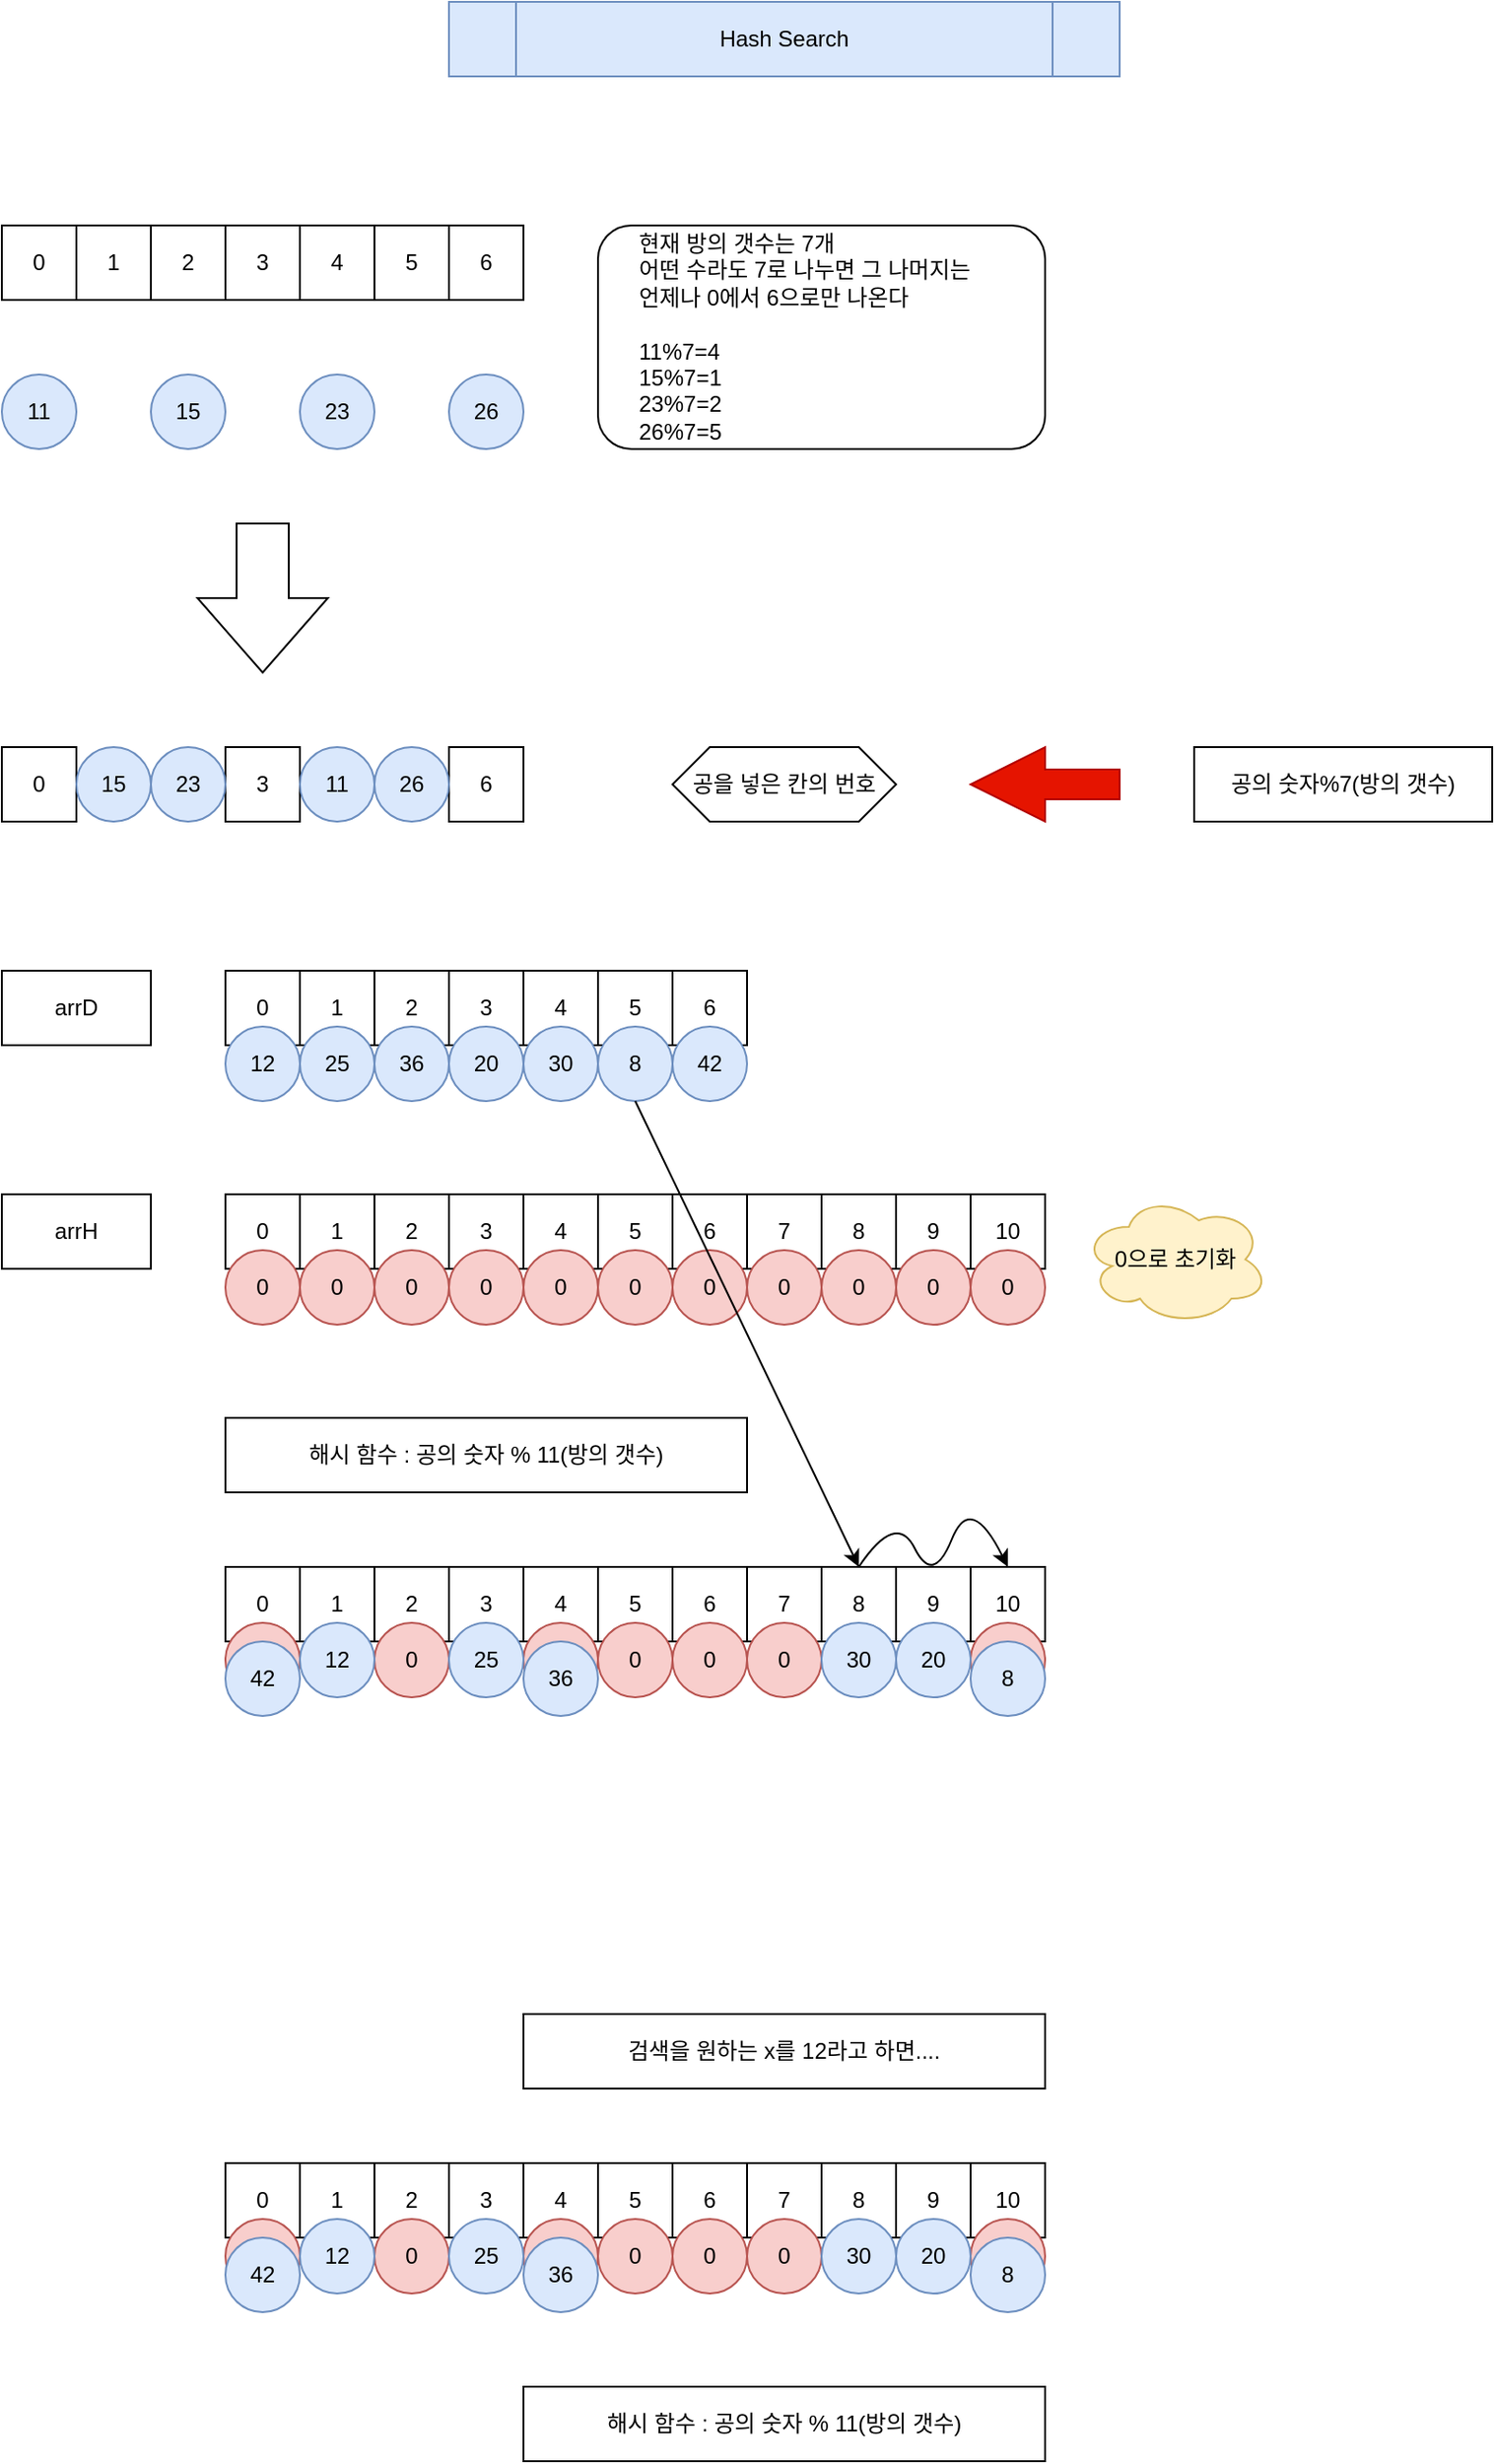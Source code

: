 <mxfile version="19.0.3" type="device"><diagram id="kRi8EClcnDibl0BN9ets" name="Page-1"><mxGraphModel dx="917" dy="857" grid="1" gridSize="10" guides="1" tooltips="1" connect="1" arrows="1" fold="1" page="1" pageScale="1" pageWidth="850" pageHeight="1100" math="0" shadow="0"><root><mxCell id="0"/><mxCell id="1" parent="0"/><mxCell id="p875rqfp5YZ8xnqABuhy-3" value="Hash Search" style="shape=process;whiteSpace=wrap;html=1;backgroundOutline=1;fillColor=#dae8fc;strokeColor=#6c8ebf;" parent="1" vertex="1"><mxGeometry x="280" y="40" width="360" height="40" as="geometry"/></mxCell><mxCell id="p875rqfp5YZ8xnqABuhy-5" value="0" style="whiteSpace=wrap;html=1;aspect=fixed;" parent="1" vertex="1"><mxGeometry x="40" y="160" width="40" height="40" as="geometry"/></mxCell><mxCell id="p875rqfp5YZ8xnqABuhy-6" value="1" style="whiteSpace=wrap;html=1;aspect=fixed;" parent="1" vertex="1"><mxGeometry x="80" y="160" width="40" height="40" as="geometry"/></mxCell><mxCell id="p875rqfp5YZ8xnqABuhy-7" value="2" style="whiteSpace=wrap;html=1;aspect=fixed;" parent="1" vertex="1"><mxGeometry x="120" y="160" width="40" height="40" as="geometry"/></mxCell><mxCell id="p875rqfp5YZ8xnqABuhy-8" value="3" style="whiteSpace=wrap;html=1;aspect=fixed;" parent="1" vertex="1"><mxGeometry x="160" y="160" width="40" height="40" as="geometry"/></mxCell><mxCell id="p875rqfp5YZ8xnqABuhy-9" value="4" style="whiteSpace=wrap;html=1;aspect=fixed;" parent="1" vertex="1"><mxGeometry x="200" y="160" width="40" height="40" as="geometry"/></mxCell><mxCell id="p875rqfp5YZ8xnqABuhy-10" value="5" style="whiteSpace=wrap;html=1;aspect=fixed;" parent="1" vertex="1"><mxGeometry x="240" y="160" width="40" height="40" as="geometry"/></mxCell><mxCell id="p875rqfp5YZ8xnqABuhy-11" value="6" style="whiteSpace=wrap;html=1;aspect=fixed;" parent="1" vertex="1"><mxGeometry x="280" y="160" width="40" height="40" as="geometry"/></mxCell><mxCell id="p875rqfp5YZ8xnqABuhy-12" value="11" style="ellipse;whiteSpace=wrap;html=1;aspect=fixed;fillColor=#dae8fc;strokeColor=#6c8ebf;" parent="1" vertex="1"><mxGeometry x="40" y="240" width="40" height="40" as="geometry"/></mxCell><mxCell id="p875rqfp5YZ8xnqABuhy-14" value="15" style="ellipse;whiteSpace=wrap;html=1;aspect=fixed;fillColor=#dae8fc;strokeColor=#6c8ebf;" parent="1" vertex="1"><mxGeometry x="120" y="240" width="40" height="40" as="geometry"/></mxCell><mxCell id="p875rqfp5YZ8xnqABuhy-16" value="23" style="ellipse;whiteSpace=wrap;html=1;aspect=fixed;fillColor=#dae8fc;strokeColor=#6c8ebf;" parent="1" vertex="1"><mxGeometry x="200" y="240" width="40" height="40" as="geometry"/></mxCell><mxCell id="p875rqfp5YZ8xnqABuhy-18" value="26" style="ellipse;whiteSpace=wrap;html=1;aspect=fixed;fillColor=#dae8fc;strokeColor=#6c8ebf;" parent="1" vertex="1"><mxGeometry x="280" y="240" width="40" height="40" as="geometry"/></mxCell><mxCell id="p875rqfp5YZ8xnqABuhy-19" value="현재 방의 갯수는 7개&lt;br&gt;어떤 수라도 7로 나누면 그 나머지는&lt;br&gt;언제나 0에서 6으로만 나온다&lt;br&gt;&lt;br&gt;11%7=4&lt;br&gt;15%7=1&lt;br&gt;23%7=2&lt;br&gt;26%7=5" style="rounded=1;whiteSpace=wrap;html=1;align=left;spacingLeft=20;" parent="1" vertex="1"><mxGeometry x="360" y="160" width="240" height="120" as="geometry"/></mxCell><mxCell id="p875rqfp5YZ8xnqABuhy-20" value="0" style="whiteSpace=wrap;html=1;aspect=fixed;" parent="1" vertex="1"><mxGeometry x="40" y="440" width="40" height="40" as="geometry"/></mxCell><mxCell id="p875rqfp5YZ8xnqABuhy-23" value="3" style="whiteSpace=wrap;html=1;aspect=fixed;" parent="1" vertex="1"><mxGeometry x="160" y="440" width="40" height="40" as="geometry"/></mxCell><mxCell id="p875rqfp5YZ8xnqABuhy-26" value="6" style="whiteSpace=wrap;html=1;aspect=fixed;" parent="1" vertex="1"><mxGeometry x="280" y="440" width="40" height="40" as="geometry"/></mxCell><mxCell id="p875rqfp5YZ8xnqABuhy-28" value="15" style="ellipse;whiteSpace=wrap;html=1;aspect=fixed;fillColor=#dae8fc;strokeColor=#6c8ebf;" parent="1" vertex="1"><mxGeometry x="80" y="440" width="40" height="40" as="geometry"/></mxCell><mxCell id="p875rqfp5YZ8xnqABuhy-29" value="11" style="ellipse;whiteSpace=wrap;html=1;aspect=fixed;fillColor=#dae8fc;strokeColor=#6c8ebf;" parent="1" vertex="1"><mxGeometry x="200" y="440" width="40" height="40" as="geometry"/></mxCell><mxCell id="p875rqfp5YZ8xnqABuhy-30" value="23" style="ellipse;whiteSpace=wrap;html=1;aspect=fixed;fillColor=#dae8fc;strokeColor=#6c8ebf;" parent="1" vertex="1"><mxGeometry x="120" y="440" width="40" height="40" as="geometry"/></mxCell><mxCell id="p875rqfp5YZ8xnqABuhy-31" value="26" style="ellipse;whiteSpace=wrap;html=1;aspect=fixed;fillColor=#dae8fc;strokeColor=#6c8ebf;" parent="1" vertex="1"><mxGeometry x="240" y="440" width="40" height="40" as="geometry"/></mxCell><mxCell id="p875rqfp5YZ8xnqABuhy-32" value="공을 넣은 칸의 번호" style="shape=hexagon;perimeter=hexagonPerimeter2;whiteSpace=wrap;html=1;fixedSize=1;" parent="1" vertex="1"><mxGeometry x="400" y="440" width="120" height="40" as="geometry"/></mxCell><mxCell id="p875rqfp5YZ8xnqABuhy-33" value="" style="html=1;shadow=0;dashed=0;align=center;verticalAlign=middle;shape=mxgraph.arrows2.arrow;dy=0.6;dx=40;direction=south;notch=0;" parent="1" vertex="1"><mxGeometry x="145" y="320" width="70" height="80" as="geometry"/></mxCell><mxCell id="p875rqfp5YZ8xnqABuhy-34" value="공의 숫자%7(방의 갯수)" style="rounded=0;whiteSpace=wrap;html=1;" parent="1" vertex="1"><mxGeometry x="680" y="440" width="160" height="40" as="geometry"/></mxCell><mxCell id="p875rqfp5YZ8xnqABuhy-35" value="" style="html=1;shadow=0;dashed=0;align=center;verticalAlign=middle;shape=mxgraph.arrows2.arrow;dy=0.6;dx=40;flipH=1;notch=0;fillColor=#e51400;strokeColor=#B20000;fontColor=#ffffff;" parent="1" vertex="1"><mxGeometry x="560" y="440" width="80" height="40" as="geometry"/></mxCell><mxCell id="p875rqfp5YZ8xnqABuhy-36" value="0" style="whiteSpace=wrap;html=1;aspect=fixed;" parent="1" vertex="1"><mxGeometry x="160" y="560" width="40" height="40" as="geometry"/></mxCell><mxCell id="p875rqfp5YZ8xnqABuhy-37" value="1" style="whiteSpace=wrap;html=1;aspect=fixed;" parent="1" vertex="1"><mxGeometry x="200" y="560" width="40" height="40" as="geometry"/></mxCell><mxCell id="p875rqfp5YZ8xnqABuhy-38" value="2" style="whiteSpace=wrap;html=1;aspect=fixed;" parent="1" vertex="1"><mxGeometry x="240" y="560" width="40" height="40" as="geometry"/></mxCell><mxCell id="p875rqfp5YZ8xnqABuhy-39" value="3" style="whiteSpace=wrap;html=1;aspect=fixed;" parent="1" vertex="1"><mxGeometry x="280" y="560" width="40" height="40" as="geometry"/></mxCell><mxCell id="p875rqfp5YZ8xnqABuhy-40" value="4" style="whiteSpace=wrap;html=1;aspect=fixed;" parent="1" vertex="1"><mxGeometry x="320" y="560" width="40" height="40" as="geometry"/></mxCell><mxCell id="p875rqfp5YZ8xnqABuhy-41" value="5" style="whiteSpace=wrap;html=1;aspect=fixed;" parent="1" vertex="1"><mxGeometry x="360" y="560" width="40" height="40" as="geometry"/></mxCell><mxCell id="p875rqfp5YZ8xnqABuhy-42" value="6" style="whiteSpace=wrap;html=1;aspect=fixed;" parent="1" vertex="1"><mxGeometry x="400" y="560" width="40" height="40" as="geometry"/></mxCell><mxCell id="p875rqfp5YZ8xnqABuhy-43" value="12" style="ellipse;whiteSpace=wrap;html=1;aspect=fixed;fillColor=#dae8fc;strokeColor=#6c8ebf;" parent="1" vertex="1"><mxGeometry x="160" y="590" width="40" height="40" as="geometry"/></mxCell><mxCell id="p875rqfp5YZ8xnqABuhy-44" value="36" style="ellipse;whiteSpace=wrap;html=1;aspect=fixed;fillColor=#dae8fc;strokeColor=#6c8ebf;" parent="1" vertex="1"><mxGeometry x="240" y="590" width="40" height="40" as="geometry"/></mxCell><mxCell id="p875rqfp5YZ8xnqABuhy-45" value="20" style="ellipse;whiteSpace=wrap;html=1;aspect=fixed;fillColor=#dae8fc;strokeColor=#6c8ebf;" parent="1" vertex="1"><mxGeometry x="280" y="590" width="40" height="40" as="geometry"/></mxCell><mxCell id="p875rqfp5YZ8xnqABuhy-46" value="30" style="ellipse;whiteSpace=wrap;html=1;aspect=fixed;fillColor=#dae8fc;strokeColor=#6c8ebf;" parent="1" vertex="1"><mxGeometry x="320" y="590" width="40" height="40" as="geometry"/></mxCell><mxCell id="p875rqfp5YZ8xnqABuhy-47" value="8" style="ellipse;whiteSpace=wrap;html=1;aspect=fixed;fillColor=#dae8fc;strokeColor=#6c8ebf;" parent="1" vertex="1"><mxGeometry x="360" y="590" width="40" height="40" as="geometry"/></mxCell><mxCell id="p875rqfp5YZ8xnqABuhy-48" value="42" style="ellipse;whiteSpace=wrap;html=1;aspect=fixed;fillColor=#dae8fc;strokeColor=#6c8ebf;" parent="1" vertex="1"><mxGeometry x="400" y="590" width="40" height="40" as="geometry"/></mxCell><mxCell id="p875rqfp5YZ8xnqABuhy-51" value="25" style="ellipse;whiteSpace=wrap;html=1;aspect=fixed;fillColor=#dae8fc;strokeColor=#6c8ebf;" parent="1" vertex="1"><mxGeometry x="200" y="590" width="40" height="40" as="geometry"/></mxCell><mxCell id="p875rqfp5YZ8xnqABuhy-53" value="arrD" style="rounded=0;whiteSpace=wrap;html=1;" parent="1" vertex="1"><mxGeometry x="40" y="560" width="80" height="40" as="geometry"/></mxCell><mxCell id="p875rqfp5YZ8xnqABuhy-55" value="arrH" style="rounded=0;whiteSpace=wrap;html=1;" parent="1" vertex="1"><mxGeometry x="40" y="680" width="80" height="40" as="geometry"/></mxCell><mxCell id="p875rqfp5YZ8xnqABuhy-56" value="0" style="whiteSpace=wrap;html=1;aspect=fixed;" parent="1" vertex="1"><mxGeometry x="160" y="680" width="40" height="40" as="geometry"/></mxCell><mxCell id="p875rqfp5YZ8xnqABuhy-57" value="1" style="whiteSpace=wrap;html=1;aspect=fixed;" parent="1" vertex="1"><mxGeometry x="200" y="680" width="40" height="40" as="geometry"/></mxCell><mxCell id="p875rqfp5YZ8xnqABuhy-58" value="2" style="whiteSpace=wrap;html=1;aspect=fixed;" parent="1" vertex="1"><mxGeometry x="240" y="680" width="40" height="40" as="geometry"/></mxCell><mxCell id="p875rqfp5YZ8xnqABuhy-59" value="3" style="whiteSpace=wrap;html=1;aspect=fixed;" parent="1" vertex="1"><mxGeometry x="280" y="680" width="40" height="40" as="geometry"/></mxCell><mxCell id="p875rqfp5YZ8xnqABuhy-60" value="4" style="whiteSpace=wrap;html=1;aspect=fixed;" parent="1" vertex="1"><mxGeometry x="320" y="680" width="40" height="40" as="geometry"/></mxCell><mxCell id="p875rqfp5YZ8xnqABuhy-61" value="5" style="whiteSpace=wrap;html=1;aspect=fixed;" parent="1" vertex="1"><mxGeometry x="360" y="680" width="40" height="40" as="geometry"/></mxCell><mxCell id="p875rqfp5YZ8xnqABuhy-62" value="6" style="whiteSpace=wrap;html=1;aspect=fixed;" parent="1" vertex="1"><mxGeometry x="400" y="680" width="40" height="40" as="geometry"/></mxCell><mxCell id="p875rqfp5YZ8xnqABuhy-63" value="7" style="whiteSpace=wrap;html=1;aspect=fixed;" parent="1" vertex="1"><mxGeometry x="440" y="680" width="40" height="40" as="geometry"/></mxCell><mxCell id="p875rqfp5YZ8xnqABuhy-64" value="8" style="whiteSpace=wrap;html=1;aspect=fixed;" parent="1" vertex="1"><mxGeometry x="480" y="680" width="40" height="40" as="geometry"/></mxCell><mxCell id="p875rqfp5YZ8xnqABuhy-65" value="9" style="whiteSpace=wrap;html=1;aspect=fixed;" parent="1" vertex="1"><mxGeometry x="520" y="680" width="40" height="40" as="geometry"/></mxCell><mxCell id="p875rqfp5YZ8xnqABuhy-66" value="10" style="whiteSpace=wrap;html=1;aspect=fixed;" parent="1" vertex="1"><mxGeometry x="560" y="680" width="40" height="40" as="geometry"/></mxCell><mxCell id="p875rqfp5YZ8xnqABuhy-70" value="0" style="ellipse;whiteSpace=wrap;html=1;aspect=fixed;fillColor=#f8cecc;strokeColor=#b85450;" parent="1" vertex="1"><mxGeometry x="160" y="710" width="40" height="40" as="geometry"/></mxCell><mxCell id="p875rqfp5YZ8xnqABuhy-71" value="0" style="ellipse;whiteSpace=wrap;html=1;aspect=fixed;fillColor=#f8cecc;strokeColor=#b85450;" parent="1" vertex="1"><mxGeometry x="200" y="710" width="40" height="40" as="geometry"/></mxCell><mxCell id="p875rqfp5YZ8xnqABuhy-72" value="0" style="ellipse;whiteSpace=wrap;html=1;aspect=fixed;fillColor=#f8cecc;strokeColor=#b85450;" parent="1" vertex="1"><mxGeometry x="240" y="710" width="40" height="40" as="geometry"/></mxCell><mxCell id="p875rqfp5YZ8xnqABuhy-73" value="0" style="ellipse;whiteSpace=wrap;html=1;aspect=fixed;fillColor=#f8cecc;strokeColor=#b85450;" parent="1" vertex="1"><mxGeometry x="280" y="710" width="40" height="40" as="geometry"/></mxCell><mxCell id="p875rqfp5YZ8xnqABuhy-78" value="0" style="ellipse;whiteSpace=wrap;html=1;aspect=fixed;fillColor=#f8cecc;strokeColor=#b85450;" parent="1" vertex="1"><mxGeometry x="320" y="710" width="40" height="40" as="geometry"/></mxCell><mxCell id="p875rqfp5YZ8xnqABuhy-79" value="0" style="ellipse;whiteSpace=wrap;html=1;aspect=fixed;fillColor=#f8cecc;strokeColor=#b85450;" parent="1" vertex="1"><mxGeometry x="360" y="710" width="40" height="40" as="geometry"/></mxCell><mxCell id="p875rqfp5YZ8xnqABuhy-80" value="0" style="ellipse;whiteSpace=wrap;html=1;aspect=fixed;fillColor=#f8cecc;strokeColor=#b85450;" parent="1" vertex="1"><mxGeometry x="400" y="710" width="40" height="40" as="geometry"/></mxCell><mxCell id="p875rqfp5YZ8xnqABuhy-81" value="0" style="ellipse;whiteSpace=wrap;html=1;aspect=fixed;fillColor=#f8cecc;strokeColor=#b85450;" parent="1" vertex="1"><mxGeometry x="440" y="710" width="40" height="40" as="geometry"/></mxCell><mxCell id="p875rqfp5YZ8xnqABuhy-82" value="0" style="ellipse;whiteSpace=wrap;html=1;aspect=fixed;fillColor=#f8cecc;strokeColor=#b85450;" parent="1" vertex="1"><mxGeometry x="480" y="710" width="40" height="40" as="geometry"/></mxCell><mxCell id="p875rqfp5YZ8xnqABuhy-83" value="0" style="ellipse;whiteSpace=wrap;html=1;aspect=fixed;fillColor=#f8cecc;strokeColor=#b85450;" parent="1" vertex="1"><mxGeometry x="520" y="710" width="40" height="40" as="geometry"/></mxCell><mxCell id="p875rqfp5YZ8xnqABuhy-84" value="0" style="ellipse;whiteSpace=wrap;html=1;aspect=fixed;fillColor=#f8cecc;strokeColor=#b85450;" parent="1" vertex="1"><mxGeometry x="560" y="710" width="40" height="40" as="geometry"/></mxCell><mxCell id="p875rqfp5YZ8xnqABuhy-86" value="0으로 초기화" style="ellipse;shape=cloud;whiteSpace=wrap;html=1;fillColor=#fff2cc;strokeColor=#d6b656;" parent="1" vertex="1"><mxGeometry x="620" y="680" width="100" height="70" as="geometry"/></mxCell><mxCell id="p875rqfp5YZ8xnqABuhy-87" value="해시 함수 : 공의 숫자 % 11(방의 갯수)" style="rounded=0;whiteSpace=wrap;html=1;" parent="1" vertex="1"><mxGeometry x="160" y="800" width="280" height="40" as="geometry"/></mxCell><mxCell id="p875rqfp5YZ8xnqABuhy-88" value="0" style="whiteSpace=wrap;html=1;aspect=fixed;" parent="1" vertex="1"><mxGeometry x="160" y="880" width="40" height="40" as="geometry"/></mxCell><mxCell id="p875rqfp5YZ8xnqABuhy-89" value="1" style="whiteSpace=wrap;html=1;aspect=fixed;" parent="1" vertex="1"><mxGeometry x="200" y="880" width="40" height="40" as="geometry"/></mxCell><mxCell id="p875rqfp5YZ8xnqABuhy-90" value="2" style="whiteSpace=wrap;html=1;aspect=fixed;" parent="1" vertex="1"><mxGeometry x="240" y="880" width="40" height="40" as="geometry"/></mxCell><mxCell id="p875rqfp5YZ8xnqABuhy-91" value="3" style="whiteSpace=wrap;html=1;aspect=fixed;" parent="1" vertex="1"><mxGeometry x="280" y="880" width="40" height="40" as="geometry"/></mxCell><mxCell id="p875rqfp5YZ8xnqABuhy-92" value="4" style="whiteSpace=wrap;html=1;aspect=fixed;" parent="1" vertex="1"><mxGeometry x="320" y="880" width="40" height="40" as="geometry"/></mxCell><mxCell id="p875rqfp5YZ8xnqABuhy-93" value="5" style="whiteSpace=wrap;html=1;aspect=fixed;" parent="1" vertex="1"><mxGeometry x="360" y="880" width="40" height="40" as="geometry"/></mxCell><mxCell id="p875rqfp5YZ8xnqABuhy-94" value="6" style="whiteSpace=wrap;html=1;aspect=fixed;" parent="1" vertex="1"><mxGeometry x="400" y="880" width="40" height="40" as="geometry"/></mxCell><mxCell id="p875rqfp5YZ8xnqABuhy-95" value="7" style="whiteSpace=wrap;html=1;aspect=fixed;" parent="1" vertex="1"><mxGeometry x="440" y="880" width="40" height="40" as="geometry"/></mxCell><mxCell id="p875rqfp5YZ8xnqABuhy-96" value="8" style="whiteSpace=wrap;html=1;aspect=fixed;" parent="1" vertex="1"><mxGeometry x="480" y="880" width="40" height="40" as="geometry"/></mxCell><mxCell id="p875rqfp5YZ8xnqABuhy-97" value="9" style="whiteSpace=wrap;html=1;aspect=fixed;" parent="1" vertex="1"><mxGeometry x="520" y="880" width="40" height="40" as="geometry"/></mxCell><mxCell id="p875rqfp5YZ8xnqABuhy-98" value="10" style="whiteSpace=wrap;html=1;aspect=fixed;" parent="1" vertex="1"><mxGeometry x="560" y="880" width="40" height="40" as="geometry"/></mxCell><mxCell id="p875rqfp5YZ8xnqABuhy-99" value="0" style="ellipse;whiteSpace=wrap;html=1;aspect=fixed;fillColor=#f8cecc;strokeColor=#b85450;" parent="1" vertex="1"><mxGeometry x="160" y="910" width="40" height="40" as="geometry"/></mxCell><mxCell id="p875rqfp5YZ8xnqABuhy-101" value="0" style="ellipse;whiteSpace=wrap;html=1;aspect=fixed;fillColor=#f8cecc;strokeColor=#b85450;" parent="1" vertex="1"><mxGeometry x="240" y="910" width="40" height="40" as="geometry"/></mxCell><mxCell id="p875rqfp5YZ8xnqABuhy-103" value="0" style="ellipse;whiteSpace=wrap;html=1;aspect=fixed;fillColor=#f8cecc;strokeColor=#b85450;" parent="1" vertex="1"><mxGeometry x="320" y="910" width="40" height="40" as="geometry"/></mxCell><mxCell id="p875rqfp5YZ8xnqABuhy-104" value="0" style="ellipse;whiteSpace=wrap;html=1;aspect=fixed;fillColor=#f8cecc;strokeColor=#b85450;" parent="1" vertex="1"><mxGeometry x="360" y="910" width="40" height="40" as="geometry"/></mxCell><mxCell id="p875rqfp5YZ8xnqABuhy-105" value="0" style="ellipse;whiteSpace=wrap;html=1;aspect=fixed;fillColor=#f8cecc;strokeColor=#b85450;" parent="1" vertex="1"><mxGeometry x="400" y="910" width="40" height="40" as="geometry"/></mxCell><mxCell id="p875rqfp5YZ8xnqABuhy-106" value="0" style="ellipse;whiteSpace=wrap;html=1;aspect=fixed;fillColor=#f8cecc;strokeColor=#b85450;" parent="1" vertex="1"><mxGeometry x="440" y="910" width="40" height="40" as="geometry"/></mxCell><mxCell id="p875rqfp5YZ8xnqABuhy-109" value="0" style="ellipse;whiteSpace=wrap;html=1;aspect=fixed;fillColor=#f8cecc;strokeColor=#b85450;" parent="1" vertex="1"><mxGeometry x="560" y="910" width="40" height="40" as="geometry"/></mxCell><mxCell id="p875rqfp5YZ8xnqABuhy-110" value="12" style="ellipse;whiteSpace=wrap;html=1;aspect=fixed;fillColor=#dae8fc;strokeColor=#6c8ebf;" parent="1" vertex="1"><mxGeometry x="200" y="910" width="40" height="40" as="geometry"/></mxCell><mxCell id="p875rqfp5YZ8xnqABuhy-111" value="25" style="ellipse;whiteSpace=wrap;html=1;aspect=fixed;fillColor=#dae8fc;strokeColor=#6c8ebf;" parent="1" vertex="1"><mxGeometry x="280" y="910" width="40" height="40" as="geometry"/></mxCell><mxCell id="p875rqfp5YZ8xnqABuhy-112" value="36" style="ellipse;whiteSpace=wrap;html=1;aspect=fixed;fillColor=#dae8fc;strokeColor=#6c8ebf;" parent="1" vertex="1"><mxGeometry x="320" y="920" width="40" height="40" as="geometry"/></mxCell><mxCell id="p875rqfp5YZ8xnqABuhy-113" value="20" style="ellipse;whiteSpace=wrap;html=1;aspect=fixed;fillColor=#dae8fc;strokeColor=#6c8ebf;" parent="1" vertex="1"><mxGeometry x="520" y="910" width="40" height="40" as="geometry"/></mxCell><mxCell id="p875rqfp5YZ8xnqABuhy-114" value="30" style="ellipse;whiteSpace=wrap;html=1;aspect=fixed;fillColor=#dae8fc;strokeColor=#6c8ebf;" parent="1" vertex="1"><mxGeometry x="480" y="910" width="40" height="40" as="geometry"/></mxCell><mxCell id="p875rqfp5YZ8xnqABuhy-115" value="42" style="ellipse;whiteSpace=wrap;html=1;aspect=fixed;fillColor=#dae8fc;strokeColor=#6c8ebf;" parent="1" vertex="1"><mxGeometry x="160" y="920" width="40" height="40" as="geometry"/></mxCell><mxCell id="p875rqfp5YZ8xnqABuhy-116" value="8" style="ellipse;whiteSpace=wrap;html=1;aspect=fixed;fillColor=#dae8fc;strokeColor=#6c8ebf;" parent="1" vertex="1"><mxGeometry x="560" y="920" width="40" height="40" as="geometry"/></mxCell><mxCell id="p875rqfp5YZ8xnqABuhy-117" value="" style="endArrow=classic;html=1;rounded=0;entryX=0.5;entryY=0;entryDx=0;entryDy=0;exitX=0.5;exitY=1;exitDx=0;exitDy=0;" parent="1" source="p875rqfp5YZ8xnqABuhy-47" target="p875rqfp5YZ8xnqABuhy-96" edge="1"><mxGeometry width="50" height="50" relative="1" as="geometry"><mxPoint x="400" y="840" as="sourcePoint"/><mxPoint x="450" y="790" as="targetPoint"/></mxGeometry></mxCell><mxCell id="p875rqfp5YZ8xnqABuhy-118" value="" style="curved=1;endArrow=classic;html=1;rounded=0;entryX=0.5;entryY=0;entryDx=0;entryDy=0;" parent="1" target="p875rqfp5YZ8xnqABuhy-98" edge="1"><mxGeometry width="50" height="50" relative="1" as="geometry"><mxPoint x="500" y="880" as="sourcePoint"/><mxPoint x="550" y="830" as="targetPoint"/><Array as="points"><mxPoint x="520" y="850"/><mxPoint x="540" y="890"/><mxPoint x="560" y="840"/></Array></mxGeometry></mxCell><mxCell id="DnNtDkXVTv_21tyUK9e_-1" value="0" style="whiteSpace=wrap;html=1;aspect=fixed;" vertex="1" parent="1"><mxGeometry x="160" y="1200" width="40" height="40" as="geometry"/></mxCell><mxCell id="DnNtDkXVTv_21tyUK9e_-2" value="1" style="whiteSpace=wrap;html=1;aspect=fixed;" vertex="1" parent="1"><mxGeometry x="200" y="1200" width="40" height="40" as="geometry"/></mxCell><mxCell id="DnNtDkXVTv_21tyUK9e_-3" value="2" style="whiteSpace=wrap;html=1;aspect=fixed;" vertex="1" parent="1"><mxGeometry x="240" y="1200" width="40" height="40" as="geometry"/></mxCell><mxCell id="DnNtDkXVTv_21tyUK9e_-4" value="3" style="whiteSpace=wrap;html=1;aspect=fixed;" vertex="1" parent="1"><mxGeometry x="280" y="1200" width="40" height="40" as="geometry"/></mxCell><mxCell id="DnNtDkXVTv_21tyUK9e_-5" value="4" style="whiteSpace=wrap;html=1;aspect=fixed;" vertex="1" parent="1"><mxGeometry x="320" y="1200" width="40" height="40" as="geometry"/></mxCell><mxCell id="DnNtDkXVTv_21tyUK9e_-6" value="5" style="whiteSpace=wrap;html=1;aspect=fixed;" vertex="1" parent="1"><mxGeometry x="360" y="1200" width="40" height="40" as="geometry"/></mxCell><mxCell id="DnNtDkXVTv_21tyUK9e_-7" value="6" style="whiteSpace=wrap;html=1;aspect=fixed;" vertex="1" parent="1"><mxGeometry x="400" y="1200" width="40" height="40" as="geometry"/></mxCell><mxCell id="DnNtDkXVTv_21tyUK9e_-8" value="7" style="whiteSpace=wrap;html=1;aspect=fixed;" vertex="1" parent="1"><mxGeometry x="440" y="1200" width="40" height="40" as="geometry"/></mxCell><mxCell id="DnNtDkXVTv_21tyUK9e_-9" value="8" style="whiteSpace=wrap;html=1;aspect=fixed;" vertex="1" parent="1"><mxGeometry x="480" y="1200" width="40" height="40" as="geometry"/></mxCell><mxCell id="DnNtDkXVTv_21tyUK9e_-10" value="9" style="whiteSpace=wrap;html=1;aspect=fixed;" vertex="1" parent="1"><mxGeometry x="520" y="1200" width="40" height="40" as="geometry"/></mxCell><mxCell id="DnNtDkXVTv_21tyUK9e_-11" value="10" style="whiteSpace=wrap;html=1;aspect=fixed;" vertex="1" parent="1"><mxGeometry x="560" y="1200" width="40" height="40" as="geometry"/></mxCell><mxCell id="DnNtDkXVTv_21tyUK9e_-12" value="0" style="ellipse;whiteSpace=wrap;html=1;aspect=fixed;fillColor=#f8cecc;strokeColor=#b85450;" vertex="1" parent="1"><mxGeometry x="160" y="1230" width="40" height="40" as="geometry"/></mxCell><mxCell id="DnNtDkXVTv_21tyUK9e_-13" value="0" style="ellipse;whiteSpace=wrap;html=1;aspect=fixed;fillColor=#f8cecc;strokeColor=#b85450;" vertex="1" parent="1"><mxGeometry x="240" y="1230" width="40" height="40" as="geometry"/></mxCell><mxCell id="DnNtDkXVTv_21tyUK9e_-14" value="0" style="ellipse;whiteSpace=wrap;html=1;aspect=fixed;fillColor=#f8cecc;strokeColor=#b85450;" vertex="1" parent="1"><mxGeometry x="320" y="1230" width="40" height="40" as="geometry"/></mxCell><mxCell id="DnNtDkXVTv_21tyUK9e_-15" value="0" style="ellipse;whiteSpace=wrap;html=1;aspect=fixed;fillColor=#f8cecc;strokeColor=#b85450;" vertex="1" parent="1"><mxGeometry x="360" y="1230" width="40" height="40" as="geometry"/></mxCell><mxCell id="DnNtDkXVTv_21tyUK9e_-16" value="0" style="ellipse;whiteSpace=wrap;html=1;aspect=fixed;fillColor=#f8cecc;strokeColor=#b85450;" vertex="1" parent="1"><mxGeometry x="400" y="1230" width="40" height="40" as="geometry"/></mxCell><mxCell id="DnNtDkXVTv_21tyUK9e_-17" value="0" style="ellipse;whiteSpace=wrap;html=1;aspect=fixed;fillColor=#f8cecc;strokeColor=#b85450;" vertex="1" parent="1"><mxGeometry x="440" y="1230" width="40" height="40" as="geometry"/></mxCell><mxCell id="DnNtDkXVTv_21tyUK9e_-18" value="0" style="ellipse;whiteSpace=wrap;html=1;aspect=fixed;fillColor=#f8cecc;strokeColor=#b85450;" vertex="1" parent="1"><mxGeometry x="560" y="1230" width="40" height="40" as="geometry"/></mxCell><mxCell id="DnNtDkXVTv_21tyUK9e_-19" value="12" style="ellipse;whiteSpace=wrap;html=1;aspect=fixed;fillColor=#dae8fc;strokeColor=#6c8ebf;" vertex="1" parent="1"><mxGeometry x="200" y="1230" width="40" height="40" as="geometry"/></mxCell><mxCell id="DnNtDkXVTv_21tyUK9e_-20" value="25" style="ellipse;whiteSpace=wrap;html=1;aspect=fixed;fillColor=#dae8fc;strokeColor=#6c8ebf;" vertex="1" parent="1"><mxGeometry x="280" y="1230" width="40" height="40" as="geometry"/></mxCell><mxCell id="DnNtDkXVTv_21tyUK9e_-21" value="36" style="ellipse;whiteSpace=wrap;html=1;aspect=fixed;fillColor=#dae8fc;strokeColor=#6c8ebf;" vertex="1" parent="1"><mxGeometry x="320" y="1240" width="40" height="40" as="geometry"/></mxCell><mxCell id="DnNtDkXVTv_21tyUK9e_-22" value="20" style="ellipse;whiteSpace=wrap;html=1;aspect=fixed;fillColor=#dae8fc;strokeColor=#6c8ebf;" vertex="1" parent="1"><mxGeometry x="520" y="1230" width="40" height="40" as="geometry"/></mxCell><mxCell id="DnNtDkXVTv_21tyUK9e_-23" value="30" style="ellipse;whiteSpace=wrap;html=1;aspect=fixed;fillColor=#dae8fc;strokeColor=#6c8ebf;" vertex="1" parent="1"><mxGeometry x="480" y="1230" width="40" height="40" as="geometry"/></mxCell><mxCell id="DnNtDkXVTv_21tyUK9e_-24" value="42" style="ellipse;whiteSpace=wrap;html=1;aspect=fixed;fillColor=#dae8fc;strokeColor=#6c8ebf;" vertex="1" parent="1"><mxGeometry x="160" y="1240" width="40" height="40" as="geometry"/></mxCell><mxCell id="DnNtDkXVTv_21tyUK9e_-25" value="8" style="ellipse;whiteSpace=wrap;html=1;aspect=fixed;fillColor=#dae8fc;strokeColor=#6c8ebf;" vertex="1" parent="1"><mxGeometry x="560" y="1240" width="40" height="40" as="geometry"/></mxCell><mxCell id="DnNtDkXVTv_21tyUK9e_-26" value="해시 함수 : 공의 숫자 % 11(방의 갯수)" style="rounded=0;whiteSpace=wrap;html=1;" vertex="1" parent="1"><mxGeometry x="320" y="1320" width="280" height="40" as="geometry"/></mxCell><mxCell id="DnNtDkXVTv_21tyUK9e_-27" value="검색을 원하는 x를 12라고 하면...." style="rounded=0;whiteSpace=wrap;html=1;" vertex="1" parent="1"><mxGeometry x="320" y="1120" width="280" height="40" as="geometry"/></mxCell></root></mxGraphModel></diagram></mxfile>